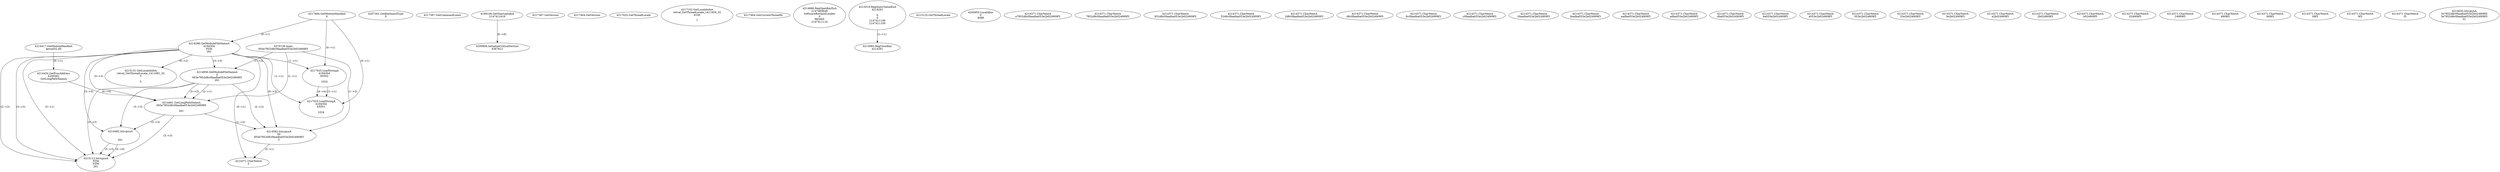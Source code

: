 // Global SCDG with merge call
digraph {
	0 [label="4270136.main
003e7852d8c0faadba053e2b024909f3"]
	1 [label="4217684.GetModuleHandleA
0"]
	2 [label="4207361.GetKeyboardType
0"]
	3 [label="4217367.GetCommandLineA
"]
	4 [label="4199106.GetStartupInfoA
2147412416"]
	5 [label="4217387.GetVersion
"]
	6 [label="4217404.GetVersion
"]
	7 [label="4217432.GetThreadLocale
"]
	8 [label="4217102.GetLocaleInfoA
retval_GetThreadLocale_1411654_32
4100

7"]
	9 [label="4217464.GetCurrentThreadId
"]
	10 [label="4214286.GetModuleFileNameA
4194304
PZM
261"]
	1 -> 10 [label="(0-->1)"]
	11 [label="4214856.GetModuleFileNameA
0
003e7852d8c0faadba053e2b024909f3
261"]
	0 -> 11 [label="(1-->2)"]
	10 -> 11 [label="(3-->3)"]
	12 [label="4214886.RegOpenKeyExA
2147483649
Software\Borland\Locales
0
983065
2147411116"]
	13 [label="4214417.GetModuleHandleA
kernel32.dll"]
	14 [label="4214434.GetProcAddress
6295592
GetLongPathNameA"]
	13 -> 14 [label="(0-->1)"]
	15 [label="4214461.GetLongPathNameA
003e7852d8c0faadba053e2b024909f3

261"]
	0 -> 15 [label="(1-->1)"]
	11 -> 15 [label="(2-->1)"]
	10 -> 15 [label="(3-->3)"]
	11 -> 15 [label="(3-->3)"]
	14 -> 15 [label="(0-->0)"]
	16 [label="4214482.lstrcpynA


261"]
	10 -> 16 [label="(3-->3)"]
	11 -> 16 [label="(3-->3)"]
	15 -> 16 [label="(3-->3)"]
	17 [label="4215019.RegQueryValueExA
4214291

0
0
2147411106
2147411100"]
	18 [label="4215083.RegCloseKey
4214291"]
	17 -> 18 [label="(1-->1)"]
	19 [label="4215112.lstrcpynA
PZM
PZM
261"]
	10 -> 19 [label="(2-->1)"]
	10 -> 19 [label="(2-->2)"]
	10 -> 19 [label="(3-->3)"]
	11 -> 19 [label="(3-->3)"]
	15 -> 19 [label="(3-->3)"]
	16 -> 19 [label="(3-->3)"]
	16 -> 19 [label="(0-->0)"]
	20 [label="4215125.GetThreadLocale
"]
	21 [label="4215131.GetLocaleInfoA
retval_GetThreadLocale_1411681_32
3

5"]
	10 -> 21 [label="(0-->2)"]
	22 [label="4217025.LoadStringA
4194304
65502

1024"]
	1 -> 22 [label="(0-->1)"]
	10 -> 22 [label="(1-->1)"]
	23 [label="4217025.LoadStringA
4194304
65501

1024"]
	1 -> 23 [label="(0-->1)"]
	10 -> 23 [label="(1-->1)"]
	22 -> 23 [label="(1-->1)"]
	22 -> 23 [label="(4-->4)"]
	24 [label="4200894.InitializeCriticalSection
4367812"]
	4 -> 24 [label="(0-->0)"]
	25 [label="4200955.LocalAlloc
0
4088"]
	26 [label="4214582.lstrcpynA
00
003e7852d8c0faadba053e2b024909f3
3"]
	0 -> 26 [label="(1-->2)"]
	11 -> 26 [label="(2-->2)"]
	15 -> 26 [label="(1-->2)"]
	10 -> 26 [label="(0-->3)"]
	27 [label="4214371.CharNextA
e7852d8c0faadba053e2b024909f3"]
	28 [label="4214371.CharNextA
7852d8c0faadba053e2b024909f3"]
	29 [label="4214371.CharNextA
852d8c0faadba053e2b024909f3"]
	30 [label="4214371.CharNextA
52d8c0faadba053e2b024909f3"]
	31 [label="4214371.CharNextA
2d8c0faadba053e2b024909f3"]
	32 [label="4214371.CharNextA
d8c0faadba053e2b024909f3"]
	33 [label="4214371.CharNextA
8c0faadba053e2b024909f3"]
	34 [label="4214371.CharNextA
c0faadba053e2b024909f3"]
	35 [label="4214371.CharNextA
0faadba053e2b024909f3"]
	36 [label="4214371.CharNextA
faadba053e2b024909f3"]
	37 [label="4214371.CharNextA
aadba053e2b024909f3"]
	38 [label="4214371.CharNextA
adba053e2b024909f3"]
	39 [label="4214371.CharNextA
dba053e2b024909f3"]
	40 [label="4214371.CharNextA
ba053e2b024909f3"]
	41 [label="4214371.CharNextA
a053e2b024909f3"]
	42 [label="4214371.CharNextA
053e2b024909f3"]
	43 [label="4214371.CharNextA
53e2b024909f3"]
	44 [label="4214371.CharNextA
3e2b024909f3"]
	45 [label="4214371.CharNextA
e2b024909f3"]
	46 [label="4214371.CharNextA
2b024909f3"]
	47 [label="4214371.CharNextA
b024909f3"]
	48 [label="4214371.CharNextA
024909f3"]
	49 [label="4214371.CharNextA
24909f3"]
	50 [label="4214371.CharNextA
4909f3"]
	51 [label="4214371.CharNextA
909f3"]
	52 [label="4214371.CharNextA
09f3"]
	53 [label="4214371.CharNextA
9f3"]
	54 [label="4214371.CharNextA
f3"]
	55 [label="4214371.CharNextA
3"]
	10 -> 55 [label="(0-->1)"]
	26 -> 55 [label="(3-->1)"]
	56 [label="4214635.lstrcpynA
3e7852d8c0faadba053e2b024909f3
3e7852d8c0faadba053e2b024909f3
31"]
}
